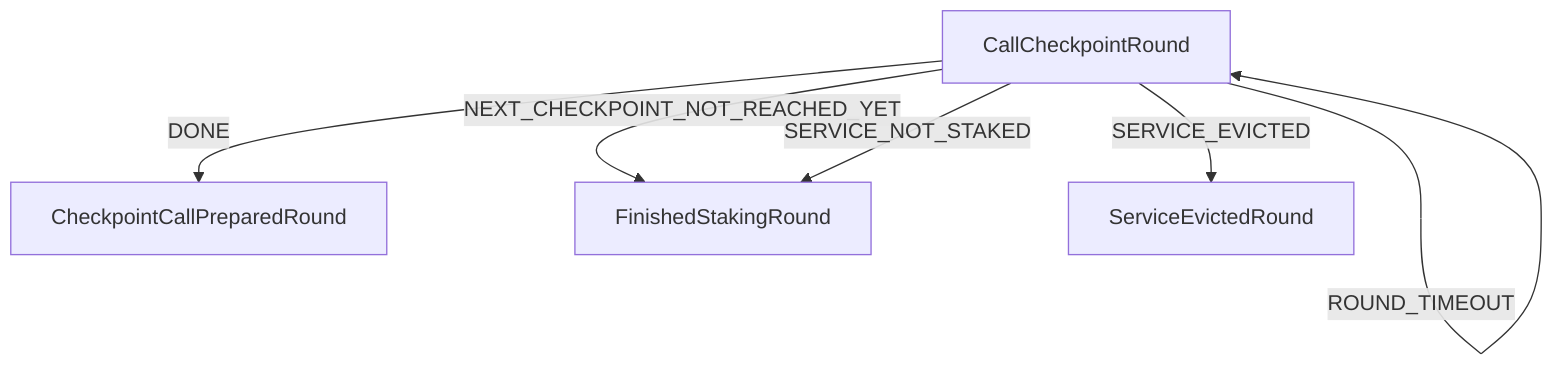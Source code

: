 graph TD
  CallCheckpointRound
  CallCheckpointRound
  CheckpointCallPreparedRound
  FinishedStakingRound
  ServiceEvictedRound
  CallCheckpointRound -->|DONE| CheckpointCallPreparedRound
  CallCheckpointRound -->|NEXT_CHECKPOINT_NOT_REACHED_YET| FinishedStakingRound
  CallCheckpointRound -->|NO_MAJORITY| CallCheckpointRound
  CallCheckpointRound -->|ROUND_TIMEOUT| CallCheckpointRound
  CallCheckpointRound -->|SERVICE_EVICTED| ServiceEvictedRound
  CallCheckpointRound -->|SERVICE_NOT_STAKED| FinishedStakingRound